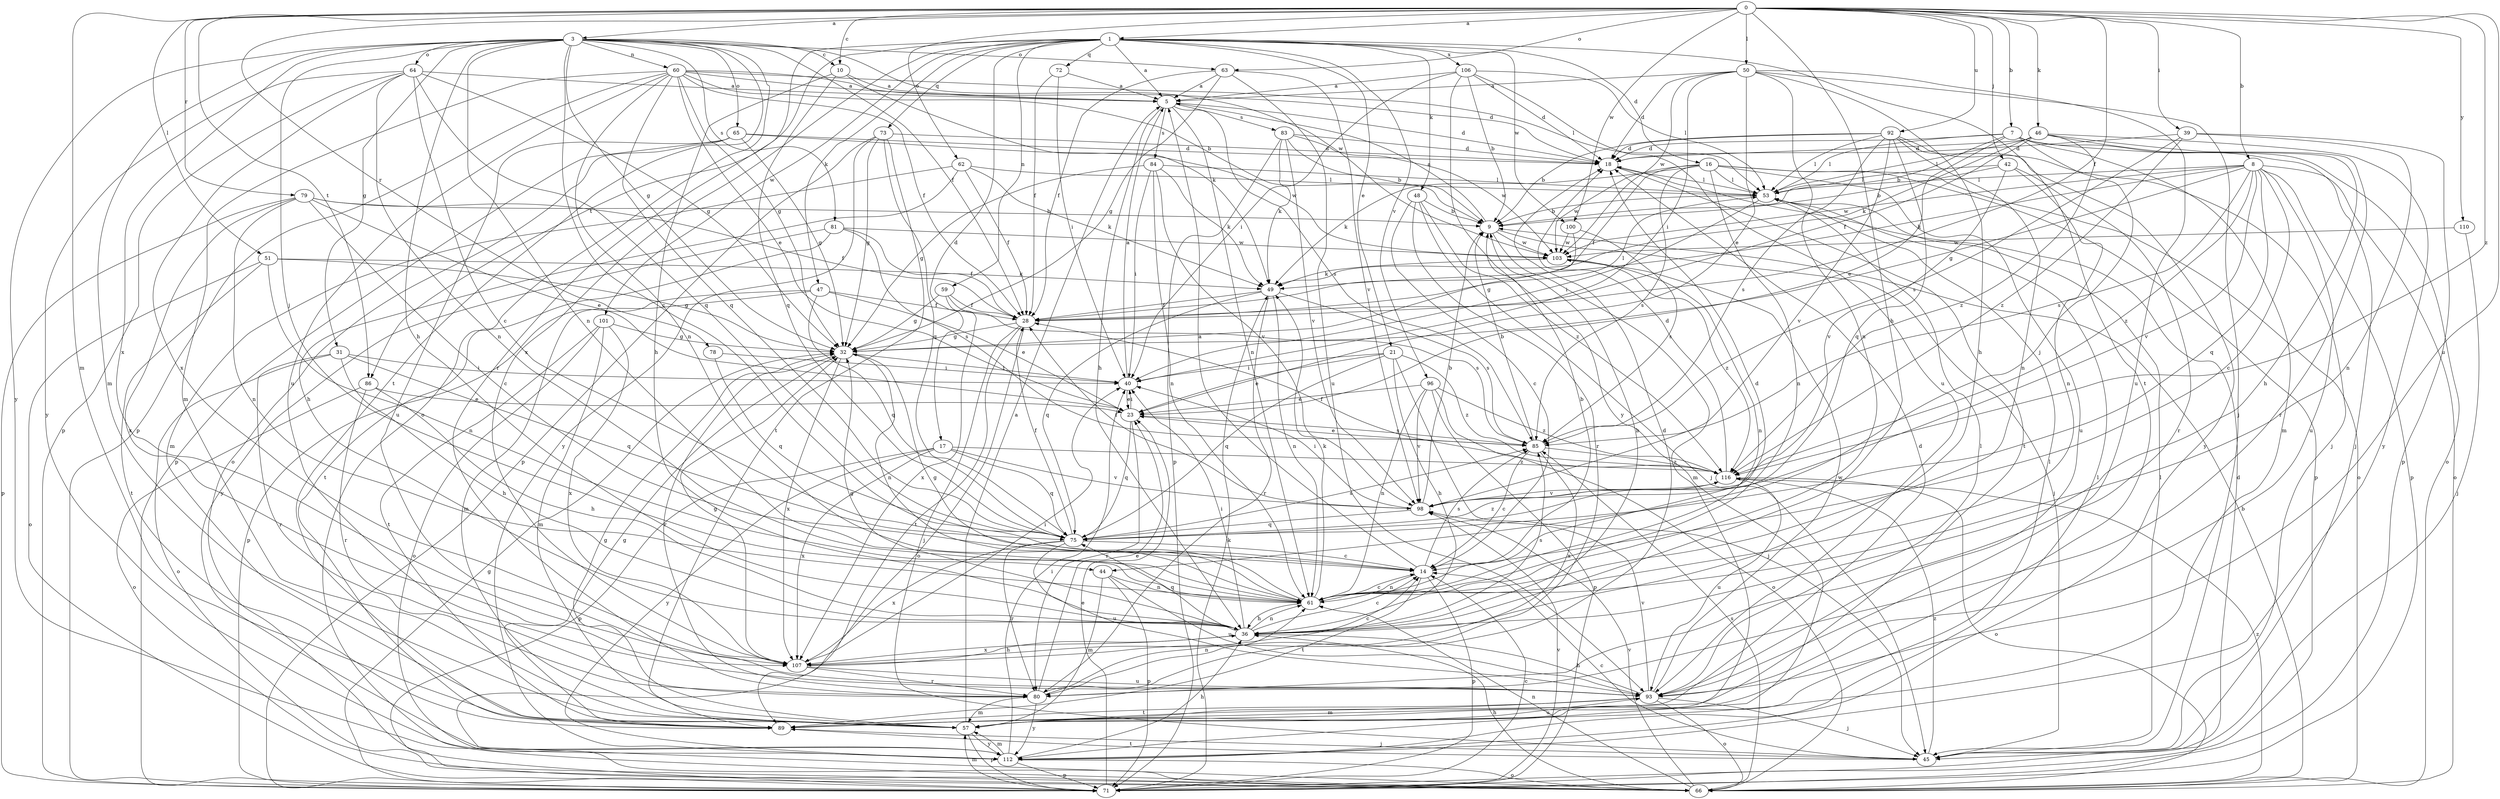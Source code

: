 strict digraph  {
0;
1;
3;
5;
7;
8;
9;
10;
14;
16;
17;
18;
21;
23;
28;
31;
32;
36;
39;
40;
42;
44;
45;
46;
47;
48;
49;
50;
51;
53;
57;
59;
60;
61;
62;
63;
64;
65;
66;
71;
72;
73;
75;
78;
79;
80;
81;
83;
84;
85;
86;
89;
92;
93;
96;
98;
100;
101;
103;
106;
107;
110;
112;
116;
0 -> 1  [label=a];
0 -> 3  [label=a];
0 -> 7  [label=b];
0 -> 8  [label=b];
0 -> 10  [label=c];
0 -> 28  [label=f];
0 -> 36  [label=h];
0 -> 39  [label=i];
0 -> 42  [label=j];
0 -> 46  [label=k];
0 -> 50  [label=l];
0 -> 51  [label=l];
0 -> 57  [label=m];
0 -> 62  [label=o];
0 -> 63  [label=o];
0 -> 78  [label=r];
0 -> 79  [label=r];
0 -> 86  [label=t];
0 -> 92  [label=u];
0 -> 93  [label=u];
0 -> 100  [label=w];
0 -> 110  [label=y];
0 -> 116  [label=z];
1 -> 5  [label=a];
1 -> 16  [label=d];
1 -> 17  [label=d];
1 -> 21  [label=e];
1 -> 47  [label=k];
1 -> 48  [label=k];
1 -> 59  [label=n];
1 -> 72  [label=q];
1 -> 73  [label=q];
1 -> 80  [label=r];
1 -> 86  [label=t];
1 -> 89  [label=t];
1 -> 96  [label=v];
1 -> 100  [label=w];
1 -> 101  [label=w];
1 -> 106  [label=x];
1 -> 107  [label=x];
3 -> 10  [label=c];
3 -> 14  [label=c];
3 -> 28  [label=f];
3 -> 31  [label=g];
3 -> 32  [label=g];
3 -> 36  [label=h];
3 -> 44  [label=j];
3 -> 57  [label=m];
3 -> 60  [label=n];
3 -> 61  [label=n];
3 -> 63  [label=o];
3 -> 64  [label=o];
3 -> 65  [label=o];
3 -> 66  [label=o];
3 -> 81  [label=s];
3 -> 89  [label=t];
3 -> 103  [label=w];
3 -> 107  [label=x];
3 -> 112  [label=y];
5 -> 18  [label=d];
5 -> 36  [label=h];
5 -> 61  [label=n];
5 -> 83  [label=s];
5 -> 84  [label=s];
5 -> 85  [label=s];
7 -> 9  [label=b];
7 -> 18  [label=d];
7 -> 23  [label=e];
7 -> 44  [label=j];
7 -> 45  [label=j];
7 -> 53  [label=l];
7 -> 57  [label=m];
7 -> 66  [label=o];
8 -> 14  [label=c];
8 -> 32  [label=g];
8 -> 49  [label=k];
8 -> 53  [label=l];
8 -> 66  [label=o];
8 -> 71  [label=p];
8 -> 75  [label=q];
8 -> 85  [label=s];
8 -> 93  [label=u];
8 -> 98  [label=v];
8 -> 103  [label=w];
8 -> 116  [label=z];
9 -> 5  [label=a];
9 -> 45  [label=j];
9 -> 57  [label=m];
9 -> 103  [label=w];
10 -> 5  [label=a];
10 -> 36  [label=h];
10 -> 49  [label=k];
10 -> 75  [label=q];
14 -> 5  [label=a];
14 -> 9  [label=b];
14 -> 61  [label=n];
14 -> 71  [label=p];
14 -> 85  [label=s];
14 -> 89  [label=t];
16 -> 28  [label=f];
16 -> 49  [label=k];
16 -> 53  [label=l];
16 -> 61  [label=n];
16 -> 66  [label=o];
16 -> 71  [label=p];
16 -> 85  [label=s];
16 -> 93  [label=u];
16 -> 103  [label=w];
17 -> 71  [label=p];
17 -> 75  [label=q];
17 -> 98  [label=v];
17 -> 107  [label=x];
17 -> 112  [label=y];
17 -> 116  [label=z];
18 -> 53  [label=l];
18 -> 89  [label=t];
21 -> 23  [label=e];
21 -> 36  [label=h];
21 -> 40  [label=i];
21 -> 45  [label=j];
21 -> 75  [label=q];
21 -> 116  [label=z];
23 -> 40  [label=i];
23 -> 75  [label=q];
23 -> 80  [label=r];
23 -> 85  [label=s];
28 -> 32  [label=g];
28 -> 45  [label=j];
28 -> 53  [label=l];
28 -> 66  [label=o];
28 -> 89  [label=t];
31 -> 36  [label=h];
31 -> 40  [label=i];
31 -> 66  [label=o];
31 -> 75  [label=q];
31 -> 80  [label=r];
32 -> 40  [label=i];
32 -> 61  [label=n];
32 -> 80  [label=r];
32 -> 107  [label=x];
36 -> 9  [label=b];
36 -> 14  [label=c];
36 -> 32  [label=g];
36 -> 40  [label=i];
36 -> 61  [label=n];
36 -> 75  [label=q];
36 -> 85  [label=s];
36 -> 107  [label=x];
39 -> 18  [label=d];
39 -> 61  [label=n];
39 -> 71  [label=p];
39 -> 85  [label=s];
39 -> 116  [label=z];
40 -> 5  [label=a];
40 -> 23  [label=e];
42 -> 9  [label=b];
42 -> 53  [label=l];
42 -> 61  [label=n];
42 -> 80  [label=r];
42 -> 98  [label=v];
44 -> 57  [label=m];
44 -> 61  [label=n];
44 -> 71  [label=p];
44 -> 93  [label=u];
45 -> 14  [label=c];
45 -> 53  [label=l];
45 -> 89  [label=t];
45 -> 116  [label=z];
46 -> 18  [label=d];
46 -> 28  [label=f];
46 -> 36  [label=h];
46 -> 49  [label=k];
46 -> 53  [label=l];
46 -> 80  [label=r];
46 -> 112  [label=y];
46 -> 116  [label=z];
47 -> 23  [label=e];
47 -> 28  [label=f];
47 -> 57  [label=m];
47 -> 71  [label=p];
47 -> 75  [label=q];
48 -> 9  [label=b];
48 -> 14  [label=c];
48 -> 45  [label=j];
48 -> 80  [label=r];
48 -> 116  [label=z];
49 -> 28  [label=f];
49 -> 61  [label=n];
49 -> 75  [label=q];
49 -> 80  [label=r];
49 -> 85  [label=s];
50 -> 5  [label=a];
50 -> 18  [label=d];
50 -> 23  [label=e];
50 -> 36  [label=h];
50 -> 40  [label=i];
50 -> 45  [label=j];
50 -> 61  [label=n];
50 -> 93  [label=u];
50 -> 103  [label=w];
51 -> 32  [label=g];
51 -> 49  [label=k];
51 -> 61  [label=n];
51 -> 66  [label=o];
51 -> 89  [label=t];
53 -> 9  [label=b];
53 -> 40  [label=i];
57 -> 5  [label=a];
57 -> 32  [label=g];
57 -> 53  [label=l];
57 -> 71  [label=p];
57 -> 93  [label=u];
57 -> 112  [label=y];
59 -> 28  [label=f];
59 -> 32  [label=g];
59 -> 85  [label=s];
59 -> 107  [label=x];
60 -> 5  [label=a];
60 -> 9  [label=b];
60 -> 18  [label=d];
60 -> 23  [label=e];
60 -> 28  [label=f];
60 -> 32  [label=g];
60 -> 53  [label=l];
60 -> 57  [label=m];
60 -> 61  [label=n];
60 -> 71  [label=p];
60 -> 75  [label=q];
60 -> 93  [label=u];
61 -> 14  [label=c];
61 -> 18  [label=d];
61 -> 32  [label=g];
61 -> 36  [label=h];
61 -> 49  [label=k];
62 -> 28  [label=f];
62 -> 36  [label=h];
62 -> 49  [label=k];
62 -> 53  [label=l];
62 -> 57  [label=m];
63 -> 5  [label=a];
63 -> 28  [label=f];
63 -> 32  [label=g];
63 -> 93  [label=u];
63 -> 98  [label=v];
64 -> 5  [label=a];
64 -> 14  [label=c];
64 -> 32  [label=g];
64 -> 61  [label=n];
64 -> 71  [label=p];
64 -> 75  [label=q];
64 -> 107  [label=x];
64 -> 112  [label=y];
65 -> 18  [label=d];
65 -> 32  [label=g];
65 -> 66  [label=o];
65 -> 71  [label=p];
65 -> 93  [label=u];
65 -> 103  [label=w];
66 -> 9  [label=b];
66 -> 36  [label=h];
66 -> 61  [label=n];
66 -> 85  [label=s];
66 -> 98  [label=v];
66 -> 116  [label=z];
71 -> 14  [label=c];
71 -> 18  [label=d];
71 -> 23  [label=e];
71 -> 32  [label=g];
71 -> 49  [label=k];
71 -> 57  [label=m];
71 -> 98  [label=v];
72 -> 5  [label=a];
72 -> 28  [label=f];
72 -> 40  [label=i];
73 -> 18  [label=d];
73 -> 32  [label=g];
73 -> 71  [label=p];
73 -> 75  [label=q];
73 -> 89  [label=t];
73 -> 112  [label=y];
75 -> 14  [label=c];
75 -> 28  [label=f];
75 -> 80  [label=r];
75 -> 85  [label=s];
75 -> 93  [label=u];
75 -> 107  [label=x];
75 -> 116  [label=z];
78 -> 40  [label=i];
78 -> 75  [label=q];
79 -> 9  [label=b];
79 -> 14  [label=c];
79 -> 23  [label=e];
79 -> 28  [label=f];
79 -> 61  [label=n];
79 -> 71  [label=p];
79 -> 107  [label=x];
80 -> 18  [label=d];
80 -> 23  [label=e];
80 -> 57  [label=m];
80 -> 61  [label=n];
80 -> 112  [label=y];
81 -> 28  [label=f];
81 -> 85  [label=s];
81 -> 89  [label=t];
81 -> 103  [label=w];
81 -> 112  [label=y];
83 -> 9  [label=b];
83 -> 18  [label=d];
83 -> 49  [label=k];
83 -> 71  [label=p];
83 -> 98  [label=v];
83 -> 103  [label=w];
84 -> 32  [label=g];
84 -> 40  [label=i];
84 -> 49  [label=k];
84 -> 53  [label=l];
84 -> 61  [label=n];
84 -> 98  [label=v];
85 -> 9  [label=b];
85 -> 14  [label=c];
85 -> 23  [label=e];
85 -> 107  [label=x];
85 -> 116  [label=z];
86 -> 23  [label=e];
86 -> 36  [label=h];
86 -> 66  [label=o];
86 -> 80  [label=r];
89 -> 18  [label=d];
89 -> 32  [label=g];
89 -> 45  [label=j];
92 -> 9  [label=b];
92 -> 18  [label=d];
92 -> 45  [label=j];
92 -> 53  [label=l];
92 -> 61  [label=n];
92 -> 75  [label=q];
92 -> 85  [label=s];
92 -> 98  [label=v];
92 -> 112  [label=y];
93 -> 36  [label=h];
93 -> 45  [label=j];
93 -> 53  [label=l];
93 -> 57  [label=m];
93 -> 66  [label=o];
93 -> 89  [label=t];
93 -> 98  [label=v];
93 -> 103  [label=w];
96 -> 23  [label=e];
96 -> 61  [label=n];
96 -> 66  [label=o];
96 -> 71  [label=p];
96 -> 98  [label=v];
96 -> 116  [label=z];
98 -> 9  [label=b];
98 -> 28  [label=f];
98 -> 40  [label=i];
98 -> 75  [label=q];
100 -> 32  [label=g];
100 -> 85  [label=s];
100 -> 103  [label=w];
101 -> 32  [label=g];
101 -> 57  [label=m];
101 -> 66  [label=o];
101 -> 89  [label=t];
101 -> 107  [label=x];
103 -> 49  [label=k];
103 -> 61  [label=n];
103 -> 116  [label=z];
106 -> 5  [label=a];
106 -> 9  [label=b];
106 -> 18  [label=d];
106 -> 40  [label=i];
106 -> 53  [label=l];
106 -> 93  [label=u];
106 -> 112  [label=y];
107 -> 14  [label=c];
107 -> 32  [label=g];
107 -> 36  [label=h];
107 -> 40  [label=i];
107 -> 80  [label=r];
107 -> 93  [label=u];
110 -> 45  [label=j];
110 -> 103  [label=w];
112 -> 36  [label=h];
112 -> 40  [label=i];
112 -> 53  [label=l];
112 -> 57  [label=m];
112 -> 66  [label=o];
112 -> 71  [label=p];
116 -> 18  [label=d];
116 -> 28  [label=f];
116 -> 66  [label=o];
116 -> 93  [label=u];
116 -> 98  [label=v];
}
